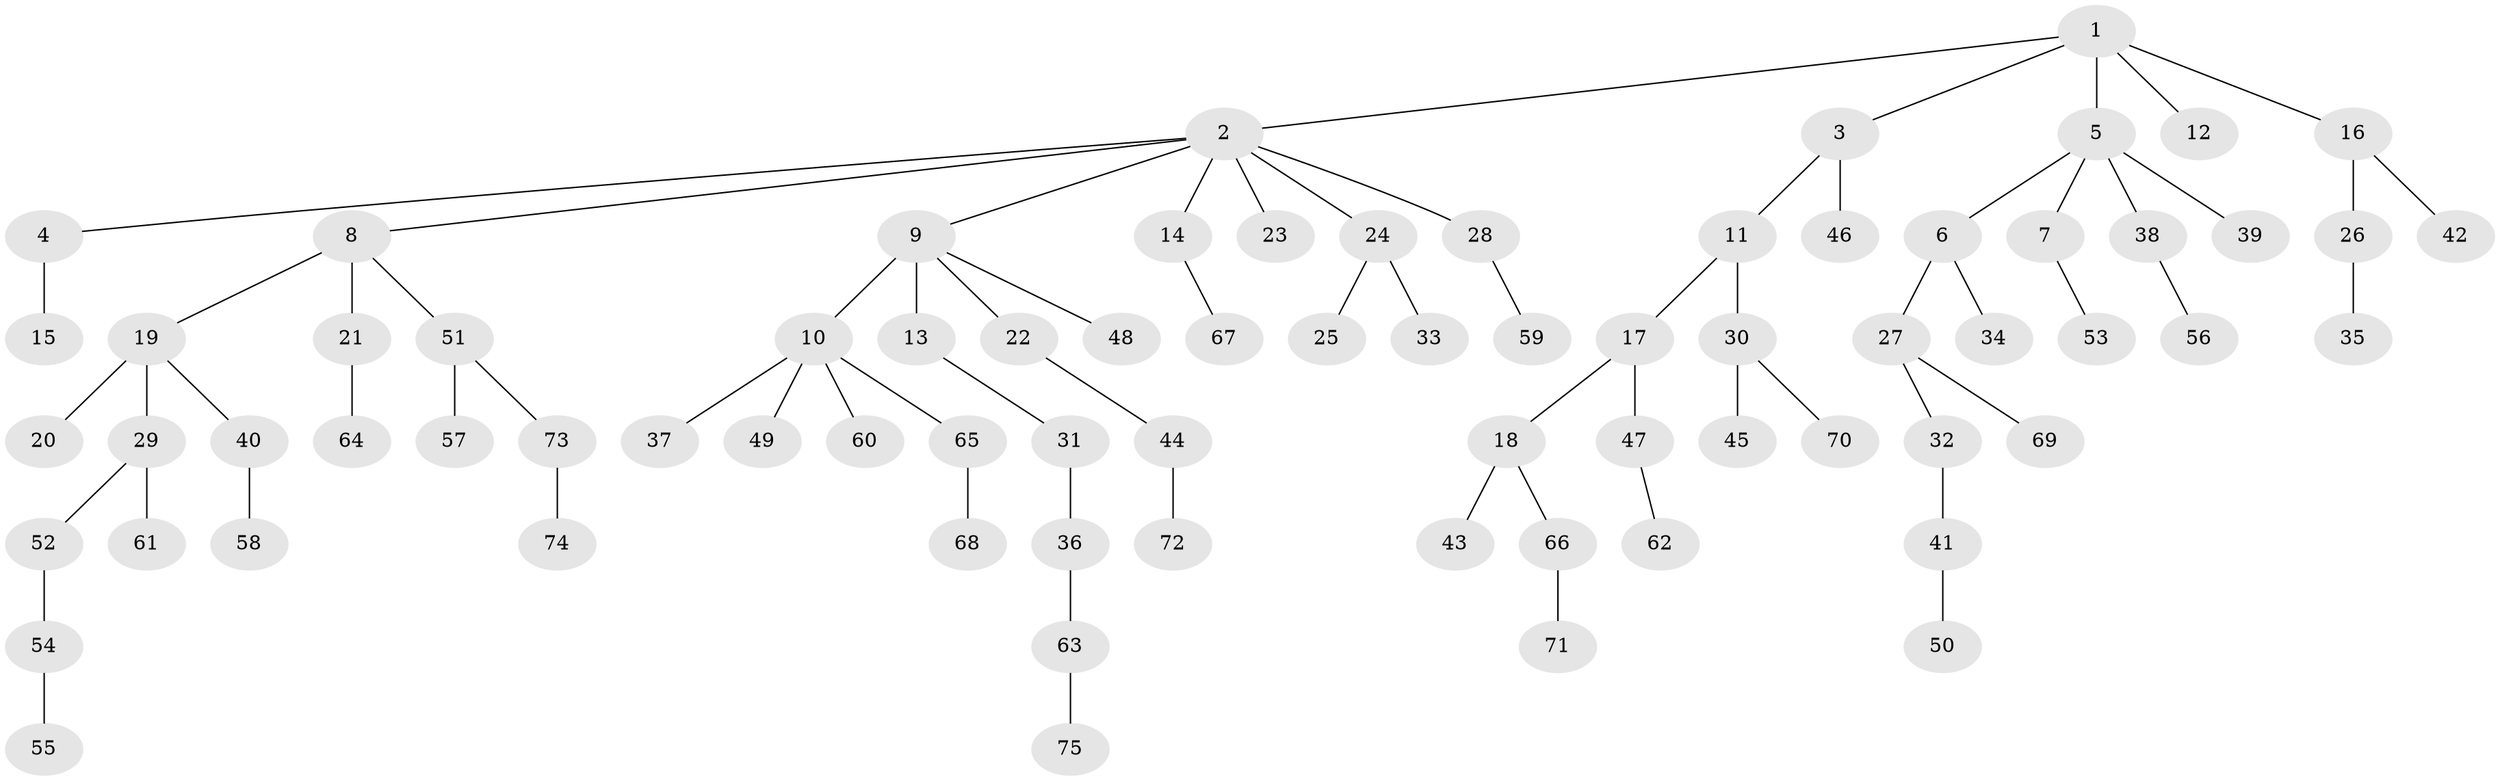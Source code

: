 // original degree distribution, {6: 0.02702702702702703, 9: 0.006756756756756757, 4: 0.0472972972972973, 3: 0.1554054054054054, 5: 0.02027027027027027, 2: 0.22297297297297297, 1: 0.5135135135135135, 7: 0.006756756756756757}
// Generated by graph-tools (version 1.1) at 2025/36/03/09/25 02:36:45]
// undirected, 75 vertices, 74 edges
graph export_dot {
graph [start="1"]
  node [color=gray90,style=filled];
  1;
  2;
  3;
  4;
  5;
  6;
  7;
  8;
  9;
  10;
  11;
  12;
  13;
  14;
  15;
  16;
  17;
  18;
  19;
  20;
  21;
  22;
  23;
  24;
  25;
  26;
  27;
  28;
  29;
  30;
  31;
  32;
  33;
  34;
  35;
  36;
  37;
  38;
  39;
  40;
  41;
  42;
  43;
  44;
  45;
  46;
  47;
  48;
  49;
  50;
  51;
  52;
  53;
  54;
  55;
  56;
  57;
  58;
  59;
  60;
  61;
  62;
  63;
  64;
  65;
  66;
  67;
  68;
  69;
  70;
  71;
  72;
  73;
  74;
  75;
  1 -- 2 [weight=1.0];
  1 -- 3 [weight=1.0];
  1 -- 5 [weight=1.0];
  1 -- 12 [weight=1.0];
  1 -- 16 [weight=1.0];
  2 -- 4 [weight=1.0];
  2 -- 8 [weight=1.0];
  2 -- 9 [weight=1.0];
  2 -- 14 [weight=1.0];
  2 -- 23 [weight=1.0];
  2 -- 24 [weight=1.0];
  2 -- 28 [weight=1.0];
  3 -- 11 [weight=1.0];
  3 -- 46 [weight=1.0];
  4 -- 15 [weight=2.0];
  5 -- 6 [weight=1.0];
  5 -- 7 [weight=1.0];
  5 -- 38 [weight=1.0];
  5 -- 39 [weight=2.0];
  6 -- 27 [weight=1.0];
  6 -- 34 [weight=1.0];
  7 -- 53 [weight=1.0];
  8 -- 19 [weight=1.0];
  8 -- 21 [weight=2.0];
  8 -- 51 [weight=1.0];
  9 -- 10 [weight=1.0];
  9 -- 13 [weight=3.0];
  9 -- 22 [weight=1.0];
  9 -- 48 [weight=1.0];
  10 -- 37 [weight=1.0];
  10 -- 49 [weight=1.0];
  10 -- 60 [weight=1.0];
  10 -- 65 [weight=1.0];
  11 -- 17 [weight=1.0];
  11 -- 30 [weight=2.0];
  13 -- 31 [weight=1.0];
  14 -- 67 [weight=1.0];
  16 -- 26 [weight=1.0];
  16 -- 42 [weight=1.0];
  17 -- 18 [weight=1.0];
  17 -- 47 [weight=1.0];
  18 -- 43 [weight=2.0];
  18 -- 66 [weight=1.0];
  19 -- 20 [weight=3.0];
  19 -- 29 [weight=1.0];
  19 -- 40 [weight=1.0];
  21 -- 64 [weight=1.0];
  22 -- 44 [weight=1.0];
  24 -- 25 [weight=1.0];
  24 -- 33 [weight=1.0];
  26 -- 35 [weight=2.0];
  27 -- 32 [weight=1.0];
  27 -- 69 [weight=1.0];
  28 -- 59 [weight=1.0];
  29 -- 52 [weight=1.0];
  29 -- 61 [weight=1.0];
  30 -- 45 [weight=1.0];
  30 -- 70 [weight=1.0];
  31 -- 36 [weight=1.0];
  32 -- 41 [weight=1.0];
  36 -- 63 [weight=1.0];
  38 -- 56 [weight=1.0];
  40 -- 58 [weight=2.0];
  41 -- 50 [weight=1.0];
  44 -- 72 [weight=1.0];
  47 -- 62 [weight=1.0];
  51 -- 57 [weight=1.0];
  51 -- 73 [weight=1.0];
  52 -- 54 [weight=1.0];
  54 -- 55 [weight=1.0];
  63 -- 75 [weight=1.0];
  65 -- 68 [weight=1.0];
  66 -- 71 [weight=1.0];
  73 -- 74 [weight=1.0];
}
